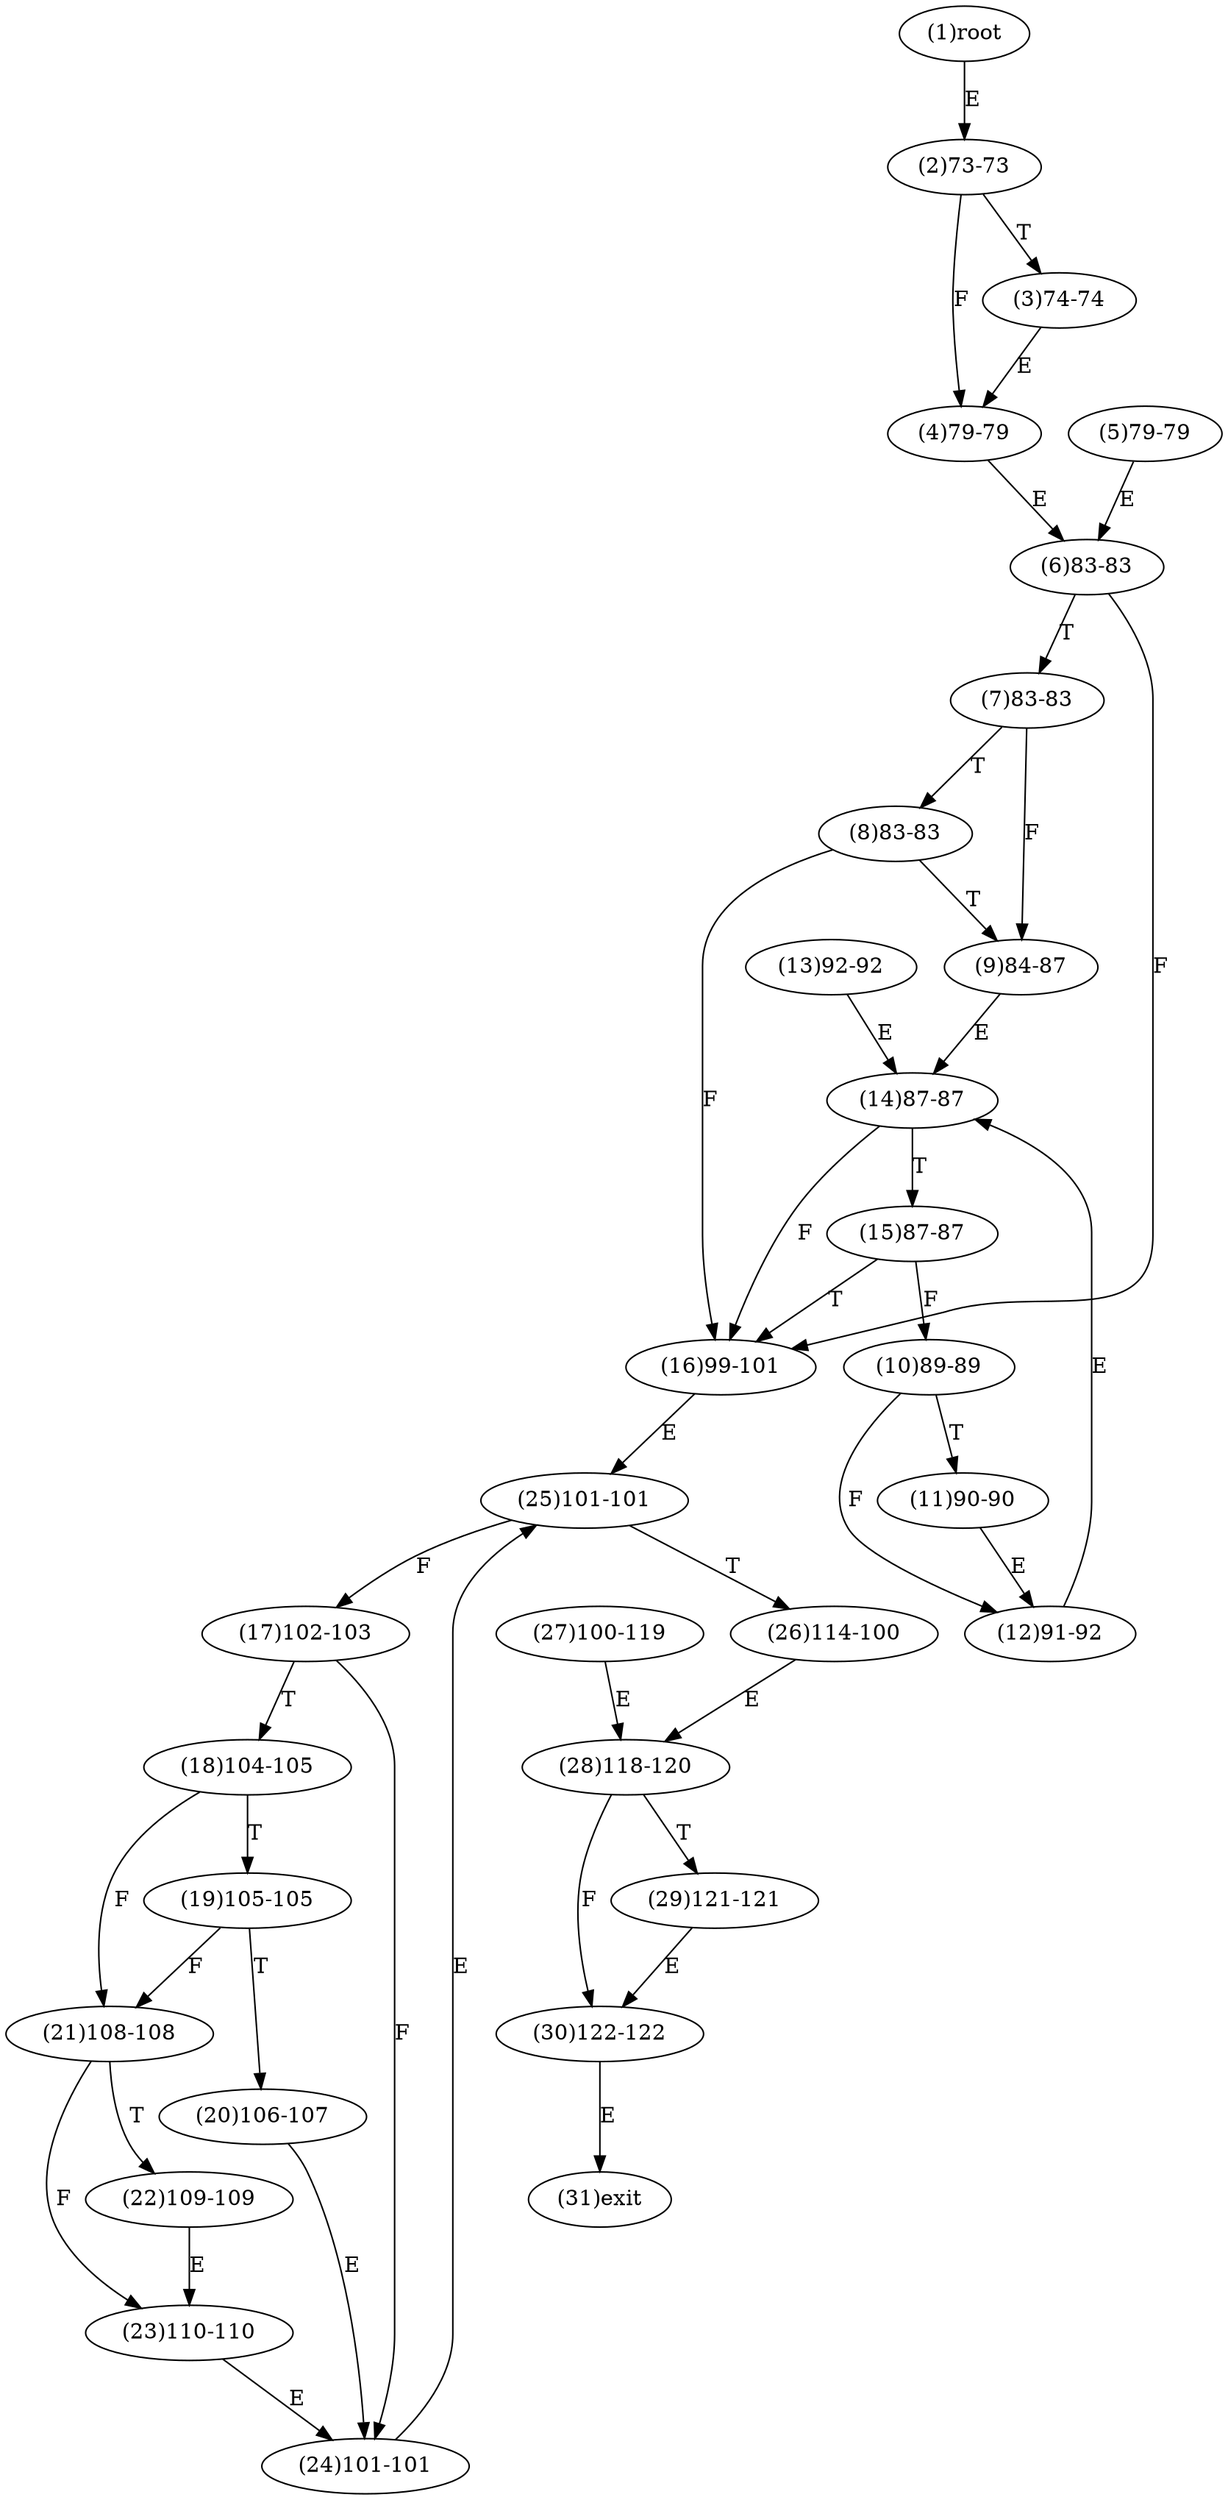 digraph "" { 
1[ label="(1)root"];
2[ label="(2)73-73"];
3[ label="(3)74-74"];
4[ label="(4)79-79"];
5[ label="(5)79-79"];
6[ label="(6)83-83"];
7[ label="(7)83-83"];
8[ label="(8)83-83"];
9[ label="(9)84-87"];
10[ label="(10)89-89"];
11[ label="(11)90-90"];
12[ label="(12)91-92"];
13[ label="(13)92-92"];
14[ label="(14)87-87"];
15[ label="(15)87-87"];
17[ label="(17)102-103"];
16[ label="(16)99-101"];
19[ label="(19)105-105"];
18[ label="(18)104-105"];
21[ label="(21)108-108"];
20[ label="(20)106-107"];
23[ label="(23)110-110"];
22[ label="(22)109-109"];
25[ label="(25)101-101"];
24[ label="(24)101-101"];
27[ label="(27)100-119"];
26[ label="(26)114-100"];
29[ label="(29)121-121"];
28[ label="(28)118-120"];
31[ label="(31)exit"];
30[ label="(30)122-122"];
1->2[ label="E"];
2->4[ label="F"];
2->3[ label="T"];
3->4[ label="E"];
4->6[ label="E"];
5->6[ label="E"];
6->16[ label="F"];
6->7[ label="T"];
7->9[ label="F"];
7->8[ label="T"];
8->16[ label="F"];
8->9[ label="T"];
9->14[ label="E"];
10->12[ label="F"];
10->11[ label="T"];
11->12[ label="E"];
12->14[ label="E"];
13->14[ label="E"];
14->16[ label="F"];
14->15[ label="T"];
15->10[ label="F"];
15->16[ label="T"];
16->25[ label="E"];
17->24[ label="F"];
17->18[ label="T"];
18->21[ label="F"];
18->19[ label="T"];
19->21[ label="F"];
19->20[ label="T"];
20->24[ label="E"];
21->23[ label="F"];
21->22[ label="T"];
22->23[ label="E"];
23->24[ label="E"];
24->25[ label="E"];
25->17[ label="F"];
25->26[ label="T"];
26->28[ label="E"];
27->28[ label="E"];
28->30[ label="F"];
28->29[ label="T"];
29->30[ label="E"];
30->31[ label="E"];
}